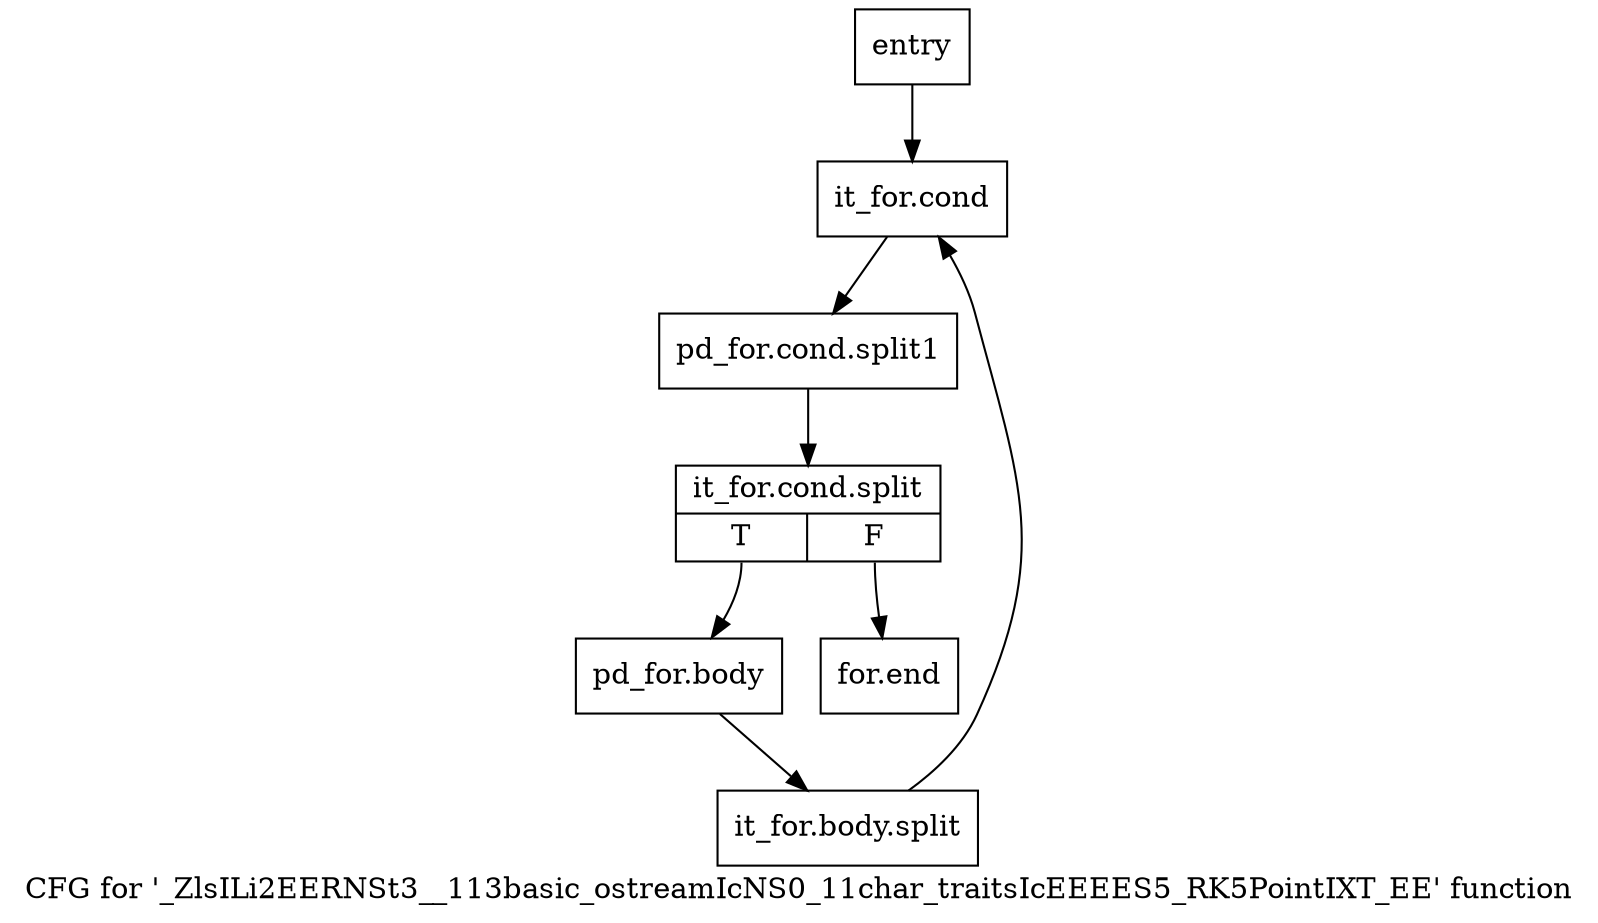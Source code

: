 digraph "CFG for '_ZlsILi2EERNSt3__113basic_ostreamIcNS0_11char_traitsIcEEEES5_RK5PointIXT_EE' function" {
	label="CFG for '_ZlsILi2EERNSt3__113basic_ostreamIcNS0_11char_traitsIcEEEES5_RK5PointIXT_EE' function";

	Node0x3b6c980 [shape=record,label="{entry}"];
	Node0x3b6c980 -> Node0x3b6c9d0;
	Node0x3b6c9d0 [shape=record,label="{it_for.cond}"];
	Node0x3b6c9d0 -> Node0x9d4db10;
	Node0x9d4db10 [shape=record,label="{pd_for.cond.split1}"];
	Node0x9d4db10 -> Node0x9d4dac0;
	Node0x9d4dac0 [shape=record,label="{it_for.cond.split|{<s0>T|<s1>F}}"];
	Node0x9d4dac0:s0 -> Node0x3b6ca20;
	Node0x9d4dac0:s1 -> Node0x3b6ca70;
	Node0x3b6ca20 [shape=record,label="{pd_for.body}"];
	Node0x3b6ca20 -> Node0x9c7f1f0;
	Node0x9c7f1f0 [shape=record,label="{it_for.body.split}"];
	Node0x9c7f1f0 -> Node0x3b6c9d0;
	Node0x3b6ca70 [shape=record,label="{for.end}"];
}
